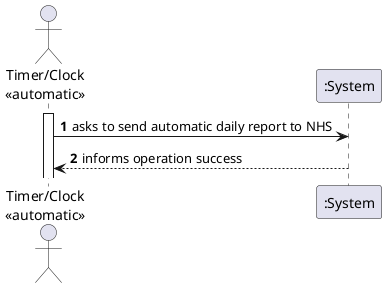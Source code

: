 @startuml
autonumber
actor "Timer/Clock\n<<automatic>>" as T

activate T
T -> ":System" : asks to send automatic daily report to NHS

/'activate ":System"
":System" --> T : requests report to be sent
deactivate ":System"

T -> ":System" : create daily report and send it
activate ":System"'/

":System" --> T : informs operation success
deactivate ":System"

/'
T -> ":System" : selects type of test
activate ":System"


":System" --> T : shows all data and requests confirmation
deactivate ":System"

T -> ":System" : confirms the data
activate ":System"
":System" --> T : informs operation success
deactivate ":System"

deactivate T'/

@enduml